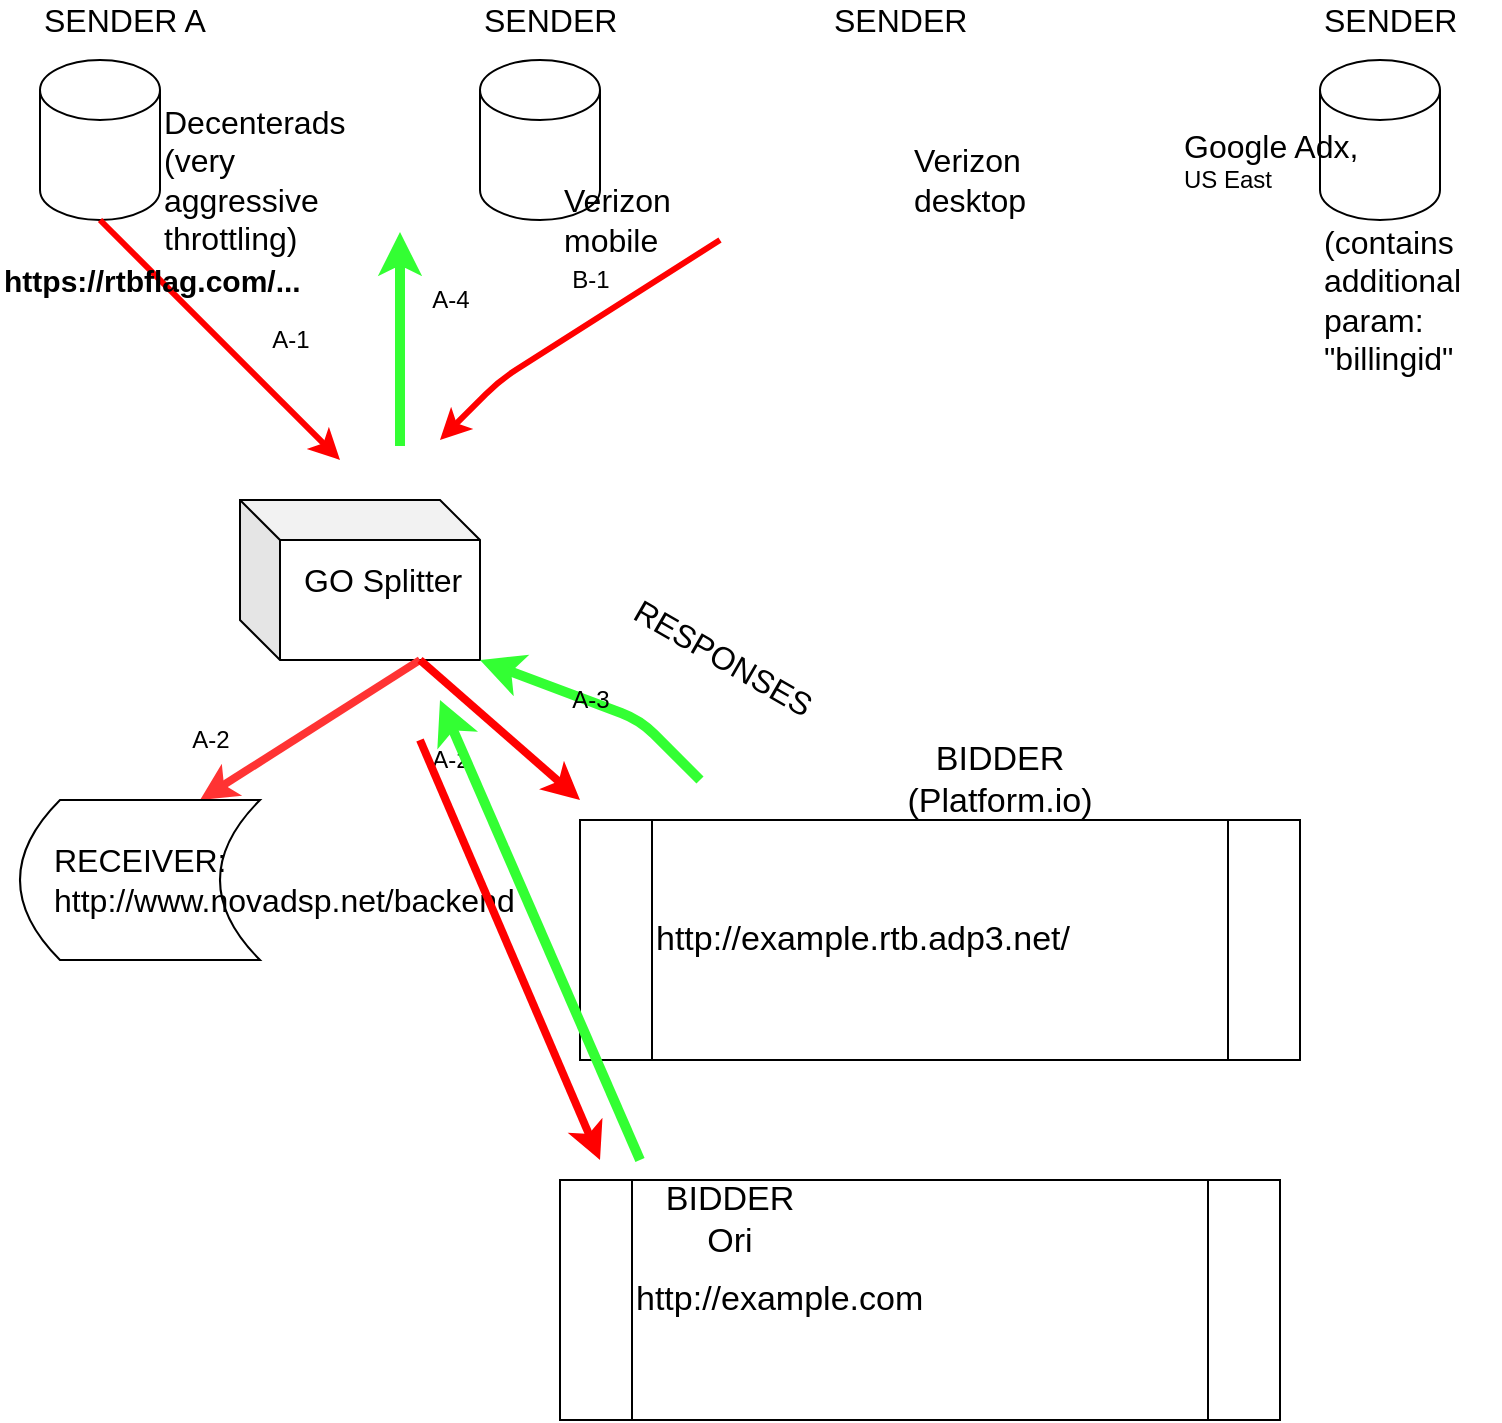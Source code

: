 <mxfile version="13.6.9" type="github">
  <diagram id="NnGSMo3gBgN7fQLKMEAp" name="Page-1">
    <mxGraphModel dx="1102" dy="592" grid="1" gridSize="10" guides="1" tooltips="1" connect="1" arrows="1" fold="1" page="1" pageScale="1" pageWidth="850" pageHeight="1100" math="0" shadow="0">
      <root>
        <mxCell id="0" />
        <mxCell id="1" parent="0" />
        <mxCell id="zaVHZXXhPzDcsD_a5JRX-1" value="" style="shape=cylinder3;whiteSpace=wrap;html=1;boundedLbl=1;backgroundOutline=1;size=15;" vertex="1" parent="1">
          <mxGeometry x="120" y="60" width="60" height="80" as="geometry" />
        </mxCell>
        <mxCell id="zaVHZXXhPzDcsD_a5JRX-2" value="&lt;span style=&quot;font-size: 16px&quot;&gt;SENDER A&lt;/span&gt;" style="text;html=1;strokeColor=none;fillColor=none;align=left;verticalAlign=middle;whiteSpace=wrap;rounded=0;" vertex="1" parent="1">
          <mxGeometry x="120" y="30" width="90" height="20" as="geometry" />
        </mxCell>
        <mxCell id="zaVHZXXhPzDcsD_a5JRX-3" value="" style="endArrow=classic;html=1;exitX=0.5;exitY=1;exitDx=0;exitDy=0;exitPerimeter=0;strokeColor=#FF0000;strokeWidth=3;" edge="1" parent="1" source="zaVHZXXhPzDcsD_a5JRX-1">
          <mxGeometry width="50" height="50" relative="1" as="geometry">
            <mxPoint x="250" y="230" as="sourcePoint" />
            <mxPoint x="270" y="260" as="targetPoint" />
          </mxGeometry>
        </mxCell>
        <mxCell id="zaVHZXXhPzDcsD_a5JRX-4" value="" style="shape=cube;whiteSpace=wrap;html=1;boundedLbl=1;backgroundOutline=1;darkOpacity=0.05;darkOpacity2=0.1;align=left;" vertex="1" parent="1">
          <mxGeometry x="220" y="280" width="120" height="80" as="geometry" />
        </mxCell>
        <mxCell id="zaVHZXXhPzDcsD_a5JRX-5" value="&lt;span style=&quot;font-size: 16px&quot;&gt;GO Splitter&lt;/span&gt;" style="text;html=1;strokeColor=none;fillColor=none;align=left;verticalAlign=middle;whiteSpace=wrap;rounded=0;" vertex="1" parent="1">
          <mxGeometry x="250" y="310" width="90" height="20" as="geometry" />
        </mxCell>
        <mxCell id="zaVHZXXhPzDcsD_a5JRX-6" value="" style="endArrow=classic;html=1;strokeColor=#FF3333;strokeWidth=4;" edge="1" parent="1">
          <mxGeometry width="50" height="50" relative="1" as="geometry">
            <mxPoint x="310" y="360" as="sourcePoint" />
            <mxPoint x="200" y="430" as="targetPoint" />
          </mxGeometry>
        </mxCell>
        <mxCell id="zaVHZXXhPzDcsD_a5JRX-7" value="" style="endArrow=classic;html=1;strokeWidth=4;strokeColor=#FF0000;" edge="1" parent="1">
          <mxGeometry width="50" height="50" relative="1" as="geometry">
            <mxPoint x="310" y="360" as="sourcePoint" />
            <mxPoint x="390" y="430" as="targetPoint" />
          </mxGeometry>
        </mxCell>
        <UserObject label="&lt;font style=&quot;font-size: 15px&quot;&gt;&lt;b&gt;https://rtbflag.com/...&lt;/b&gt;&lt;/font&gt;" link="https://rtbflag.com/api/rtb" id="zaVHZXXhPzDcsD_a5JRX-8">
          <mxCell style="text;whiteSpace=wrap;html=1;" vertex="1" parent="1">
            <mxGeometry x="100" y="155" width="190" height="30" as="geometry" />
          </mxCell>
        </UserObject>
        <mxCell id="zaVHZXXhPzDcsD_a5JRX-9" value="" style="shape=dataStorage;whiteSpace=wrap;html=1;fixedSize=1;align=left;" vertex="1" parent="1">
          <mxGeometry x="110" y="430" width="120" height="80" as="geometry" />
        </mxCell>
        <mxCell id="zaVHZXXhPzDcsD_a5JRX-10" value="http://example.rtb.adp3.net/" style="shape=process;whiteSpace=wrap;html=1;backgroundOutline=1;align=left;fontSize=17;" vertex="1" parent="1">
          <mxGeometry x="390" y="440" width="360" height="120" as="geometry" />
        </mxCell>
        <mxCell id="zaVHZXXhPzDcsD_a5JRX-11" value="BIDDER&lt;br&gt;(Platform.io)" style="text;html=1;strokeColor=none;fillColor=none;align=center;verticalAlign=middle;whiteSpace=wrap;rounded=0;fontSize=17;" vertex="1" parent="1">
          <mxGeometry x="580" y="410" width="40" height="20" as="geometry" />
        </mxCell>
        <mxCell id="zaVHZXXhPzDcsD_a5JRX-12" value="" style="endArrow=classic;html=1;fontSize=22;strokeWidth=5;strokeColor=#33FF33;entryX=1;entryY=1;entryDx=0;entryDy=0;entryPerimeter=0;" edge="1" parent="1" target="zaVHZXXhPzDcsD_a5JRX-4">
          <mxGeometry width="50" height="50" relative="1" as="geometry">
            <mxPoint x="450" y="420" as="sourcePoint" />
            <mxPoint x="360" y="320" as="targetPoint" />
            <Array as="points">
              <mxPoint x="420" y="390" />
            </Array>
          </mxGeometry>
        </mxCell>
        <mxCell id="zaVHZXXhPzDcsD_a5JRX-13" value="&lt;span style=&quot;font-size: 16px&quot;&gt;RESPONSES&lt;/span&gt;" style="text;html=1;strokeColor=none;fillColor=none;align=left;verticalAlign=middle;whiteSpace=wrap;rounded=0;rotation=30;" vertex="1" parent="1">
          <mxGeometry x="410" y="350" width="110" height="20" as="geometry" />
        </mxCell>
        <mxCell id="zaVHZXXhPzDcsD_a5JRX-14" value="" style="endArrow=classic;html=1;fontSize=22;strokeWidth=5;exitX=0.5;exitY=0;exitDx=0;exitDy=0;strokeColor=#33FF33;" edge="1" parent="1">
          <mxGeometry width="50" height="50" relative="1" as="geometry">
            <mxPoint x="300" y="253" as="sourcePoint" />
            <mxPoint x="300" y="146" as="targetPoint" />
          </mxGeometry>
        </mxCell>
        <mxCell id="zaVHZXXhPzDcsD_a5JRX-15" value="&lt;span style=&quot;font-size: 16px&quot;&gt;RECEIVER:&lt;/span&gt;&lt;br&gt;&lt;span style=&quot;font-size: 16px&quot;&gt;http://www.novadsp.net/backend&lt;/span&gt;" style="text;html=1;strokeColor=none;fillColor=none;align=left;verticalAlign=middle;whiteSpace=wrap;rounded=0;" vertex="1" parent="1">
          <mxGeometry x="125" y="460" width="90" height="20" as="geometry" />
        </mxCell>
        <mxCell id="zaVHZXXhPzDcsD_a5JRX-16" value="" style="shape=cylinder3;whiteSpace=wrap;html=1;boundedLbl=1;backgroundOutline=1;size=15;" vertex="1" parent="1">
          <mxGeometry x="340" y="60" width="60" height="80" as="geometry" />
        </mxCell>
        <mxCell id="zaVHZXXhPzDcsD_a5JRX-17" value="&lt;span style=&quot;font-size: 16px&quot;&gt;SENDER&lt;/span&gt;" style="text;html=1;strokeColor=none;fillColor=none;align=left;verticalAlign=middle;whiteSpace=wrap;rounded=0;" vertex="1" parent="1">
          <mxGeometry x="340" y="30" width="90" height="20" as="geometry" />
        </mxCell>
        <mxCell id="R-MPdbEFfXOXHCUxW3KV-3" value="" style="endArrow=classic;html=1;strokeColor=#FF0000;strokeWidth=3;" edge="1" parent="1">
          <mxGeometry width="50" height="50" relative="1" as="geometry">
            <mxPoint x="460" y="150" as="sourcePoint" />
            <mxPoint x="320" y="250" as="targetPoint" />
            <Array as="points">
              <mxPoint x="350" y="220" />
            </Array>
          </mxGeometry>
        </mxCell>
        <mxCell id="zaVHZXXhPzDcsD_a5JRX-19" value="&lt;span style=&quot;font-size: 16px&quot;&gt;SENDER&lt;/span&gt;" style="text;html=1;strokeColor=none;fillColor=none;align=left;verticalAlign=middle;whiteSpace=wrap;rounded=0;" vertex="1" parent="1">
          <mxGeometry x="515" y="30" width="90" height="20" as="geometry" />
        </mxCell>
        <mxCell id="R-MPdbEFfXOXHCUxW3KV-4" value="A-1" style="text;html=1;resizable=0;autosize=1;align=center;verticalAlign=middle;points=[];fillColor=none;strokeColor=none;rounded=0;" vertex="1" parent="1">
          <mxGeometry x="230" y="190" width="30" height="20" as="geometry" />
        </mxCell>
        <mxCell id="zaVHZXXhPzDcsD_a5JRX-20" value="&lt;span style=&quot;font-size: 16px&quot;&gt;Verizon mobile&lt;/span&gt;" style="text;html=1;strokeColor=none;fillColor=none;align=left;verticalAlign=middle;whiteSpace=wrap;rounded=0;" vertex="1" parent="1">
          <mxGeometry x="380" y="130" width="90" height="20" as="geometry" />
        </mxCell>
        <mxCell id="R-MPdbEFfXOXHCUxW3KV-5" value="A-2" style="text;html=1;resizable=0;autosize=1;align=center;verticalAlign=middle;points=[];fillColor=none;strokeColor=none;rounded=0;" vertex="1" parent="1">
          <mxGeometry x="310" y="400" width="30" height="20" as="geometry" />
        </mxCell>
        <mxCell id="zaVHZXXhPzDcsD_a5JRX-21" value="&lt;span style=&quot;font-size: 16px&quot;&gt;Verizon desktop&lt;/span&gt;&lt;span style=&quot;color: rgba(0 , 0 , 0 , 0) ; font-family: monospace ; font-size: 0px&quot;&gt;%3CmxGraphModel%3E%3Croot%3E%3CmxCell%20id%3D%220%22%2F%3E%3CmxCell%20id%3D%221%22%20parent%3D%220%22%2F%3E%3CmxCell%20id%3D%222%22%20value%3D%22%26lt%3Bspan%20style%3D%26quot%3Bfont-size%3A%2016px%26quot%3B%26gt%3BVerizon%20mobile%26lt%3B%2Fspan%26gt%3B%22%20style%3D%22text%3Bhtml%3D1%3BstrokeColor%3Dnone%3BfillColor%3Dnone%3Balign%3Dleft%3BverticalAlign%3Dmiddle%3BwhiteSpace%3Dwrap%3Brounded%3D0%3B%22%20vertex%3D%221%22%20parent%3D%221%22%3E%3CmxGeometry%20x%3D%22380%22%20y%3D%22130%22%20width%3D%2290%22%20height%3D%2220%22%20as%3D%22geometry%22%2F%3E%3C%2FmxCell%3E%3C%2Froot%3E%3C%2FmxGraphModel%3E&lt;/span&gt;" style="text;html=1;strokeColor=none;fillColor=none;align=left;verticalAlign=middle;whiteSpace=wrap;rounded=0;" vertex="1" parent="1">
          <mxGeometry x="555" y="110" width="90" height="20" as="geometry" />
        </mxCell>
        <mxCell id="R-MPdbEFfXOXHCUxW3KV-6" value="A-2" style="text;html=1;resizable=0;autosize=1;align=center;verticalAlign=middle;points=[];fillColor=none;strokeColor=none;rounded=0;" vertex="1" parent="1">
          <mxGeometry x="190" y="390" width="30" height="20" as="geometry" />
        </mxCell>
        <mxCell id="zaVHZXXhPzDcsD_a5JRX-22" value="&lt;span style=&quot;font-size: 16px&quot;&gt;Decenterads&lt;br&gt;(very aggressive throttling)&lt;br&gt;&lt;/span&gt;" style="text;html=1;strokeColor=none;fillColor=none;align=left;verticalAlign=middle;whiteSpace=wrap;rounded=0;" vertex="1" parent="1">
          <mxGeometry x="180" y="110" width="90" height="20" as="geometry" />
        </mxCell>
        <mxCell id="R-MPdbEFfXOXHCUxW3KV-7" value="A-3" style="text;html=1;resizable=0;autosize=1;align=center;verticalAlign=middle;points=[];fillColor=none;strokeColor=none;rounded=0;" vertex="1" parent="1">
          <mxGeometry x="380" y="370" width="30" height="20" as="geometry" />
        </mxCell>
        <mxCell id="zaVHZXXhPzDcsD_a5JRX-24" value="http://example.com" style="shape=process;whiteSpace=wrap;html=1;backgroundOutline=1;align=left;fontSize=17;" vertex="1" parent="1">
          <mxGeometry x="380" y="620" width="360" height="120" as="geometry" />
        </mxCell>
        <mxCell id="R-MPdbEFfXOXHCUxW3KV-8" value="A-4" style="text;html=1;resizable=0;autosize=1;align=center;verticalAlign=middle;points=[];fillColor=none;strokeColor=none;rounded=0;" vertex="1" parent="1">
          <mxGeometry x="310" y="170" width="30" height="20" as="geometry" />
        </mxCell>
        <mxCell id="zaVHZXXhPzDcsD_a5JRX-25" value="BIDDER&lt;br&gt;Ori" style="text;html=1;strokeColor=none;fillColor=none;align=center;verticalAlign=middle;whiteSpace=wrap;rounded=0;fontSize=17;" vertex="1" parent="1">
          <mxGeometry x="445" y="630" width="40" height="20" as="geometry" />
        </mxCell>
        <mxCell id="R-MPdbEFfXOXHCUxW3KV-9" value="B-1" style="text;html=1;resizable=0;autosize=1;align=center;verticalAlign=middle;points=[];fillColor=none;strokeColor=none;rounded=0;" vertex="1" parent="1">
          <mxGeometry x="380" y="160" width="30" height="20" as="geometry" />
        </mxCell>
        <mxCell id="zaVHZXXhPzDcsD_a5JRX-26" value="" style="shape=cylinder3;whiteSpace=wrap;html=1;boundedLbl=1;backgroundOutline=1;size=15;" vertex="1" parent="1">
          <mxGeometry x="760" y="60" width="60" height="80" as="geometry" />
        </mxCell>
        <mxCell id="zaVHZXXhPzDcsD_a5JRX-27" value="&lt;span style=&quot;font-size: 16px&quot;&gt;SENDER&lt;/span&gt;" style="text;html=1;strokeColor=none;fillColor=none;align=left;verticalAlign=middle;whiteSpace=wrap;rounded=0;" vertex="1" parent="1">
          <mxGeometry x="760" y="30" width="90" height="20" as="geometry" />
        </mxCell>
        <mxCell id="zaVHZXXhPzDcsD_a5JRX-28" value="&lt;span style=&quot;font-size: 16px&quot;&gt;Google Adx,&lt;br&gt;&lt;/span&gt;US East" style="text;html=1;strokeColor=none;fillColor=none;align=left;verticalAlign=middle;whiteSpace=wrap;rounded=0;" vertex="1" parent="1">
          <mxGeometry x="690" y="90" width="90" height="40" as="geometry" />
        </mxCell>
        <mxCell id="zaVHZXXhPzDcsD_a5JRX-29" value="&lt;span style=&quot;font-size: 16px&quot;&gt;(contains additional param: &quot;billingid&quot;&lt;/span&gt;" style="text;html=1;strokeColor=none;fillColor=none;align=left;verticalAlign=middle;whiteSpace=wrap;rounded=0;" vertex="1" parent="1">
          <mxGeometry x="760" y="170" width="90" height="20" as="geometry" />
        </mxCell>
        <mxCell id="zaVHZXXhPzDcsD_a5JRX-30" value="" style="endArrow=classic;html=1;strokeWidth=4;strokeColor=#FF0000;" edge="1" parent="1">
          <mxGeometry width="50" height="50" relative="1" as="geometry">
            <mxPoint x="310" y="400" as="sourcePoint" />
            <mxPoint x="400" y="610" as="targetPoint" />
          </mxGeometry>
        </mxCell>
        <mxCell id="zaVHZXXhPzDcsD_a5JRX-31" value="" style="endArrow=classic;html=1;fontSize=22;strokeWidth=5;strokeColor=#33FF33;" edge="1" parent="1">
          <mxGeometry width="50" height="50" relative="1" as="geometry">
            <mxPoint x="420" y="610" as="sourcePoint" />
            <mxPoint x="320" y="380" as="targetPoint" />
          </mxGeometry>
        </mxCell>
      </root>
    </mxGraphModel>
  </diagram>
</mxfile>
